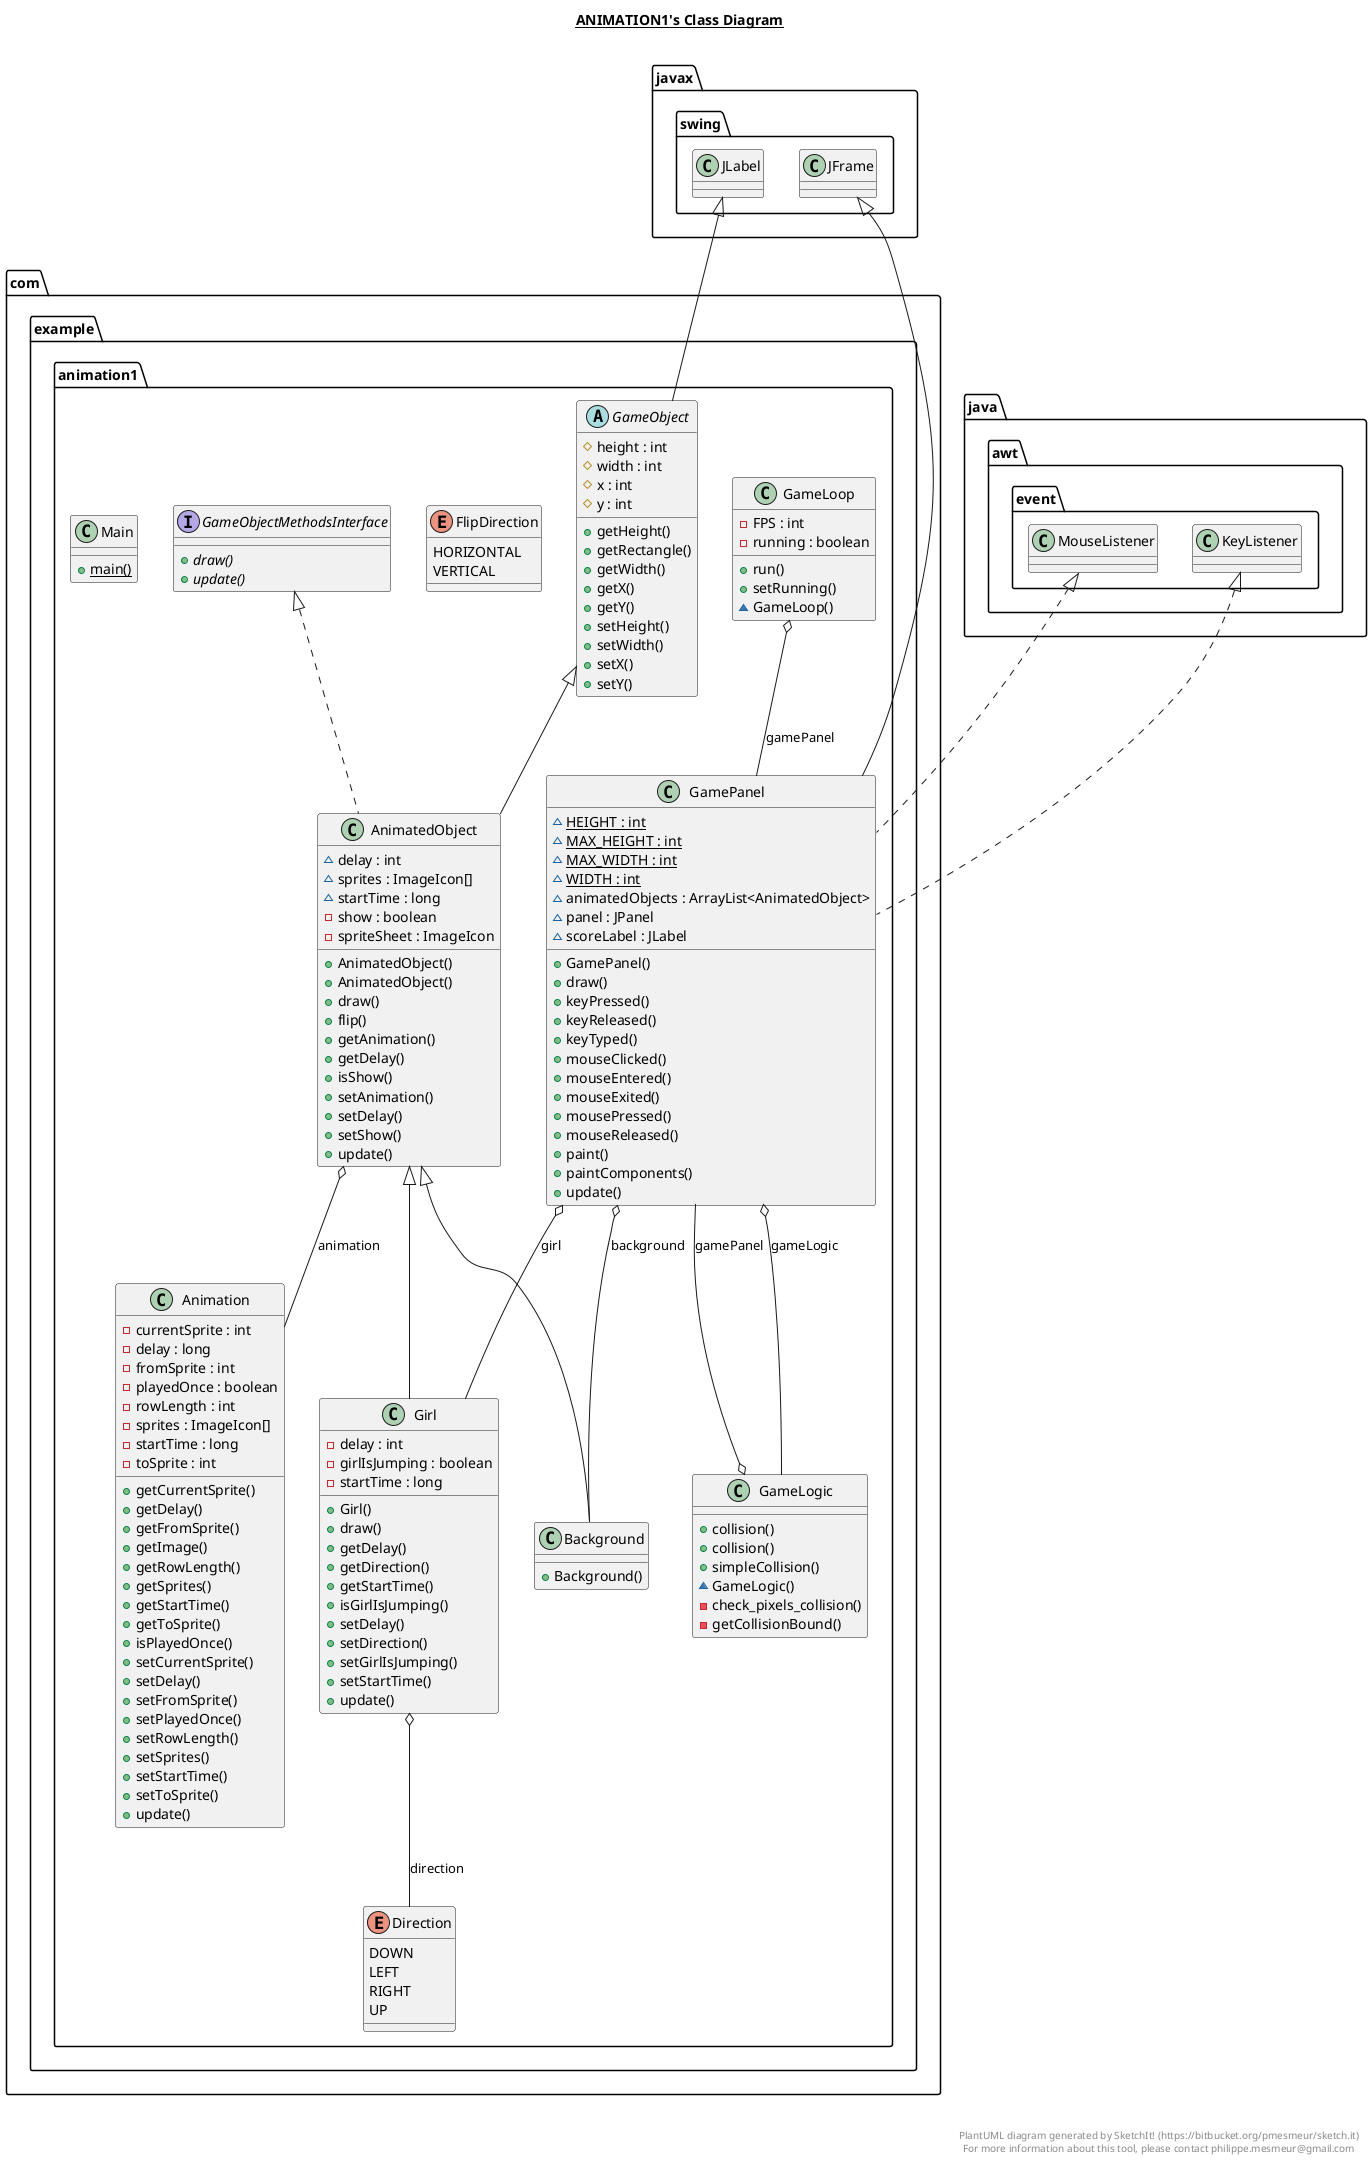 @startuml

title __ANIMATION1's Class Diagram__\n

  namespace com.example.animation1 {
    class com.example.animation1.AnimatedObject {
        ~ delay : int
        ~ sprites : ImageIcon[]
        ~ startTime : long
        - show : boolean
        - spriteSheet : ImageIcon
        + AnimatedObject()
        + AnimatedObject()
        + draw()
        + flip()
        + getAnimation()
        + getDelay()
        + isShow()
        + setAnimation()
        + setDelay()
        + setShow()
        + update()
    }
  }
  

  namespace com.example.animation1 {
    class com.example.animation1.Animation {
        - currentSprite : int
        - delay : long
        - fromSprite : int
        - playedOnce : boolean
        - rowLength : int
        - sprites : ImageIcon[]
        - startTime : long
        - toSprite : int
        + getCurrentSprite()
        + getDelay()
        + getFromSprite()
        + getImage()
        + getRowLength()
        + getSprites()
        + getStartTime()
        + getToSprite()
        + isPlayedOnce()
        + setCurrentSprite()
        + setDelay()
        + setFromSprite()
        + setPlayedOnce()
        + setRowLength()
        + setSprites()
        + setStartTime()
        + setToSprite()
        + update()
    }
  }
  

  namespace com.example.animation1 {
    class com.example.animation1.Background {
        + Background()
    }
  }
  

  namespace com.example.animation1 {
    enum Direction {
      DOWN
      LEFT
      RIGHT
      UP
    }
  }
  

  namespace com.example.animation1 {
    enum FlipDirection {
      HORIZONTAL
      VERTICAL
    }
  }
  

  namespace com.example.animation1 {
    class com.example.animation1.GameLogic {
        + collision()
        + collision()
        + simpleCollision()
        ~ GameLogic()
        - check_pixels_collision()
        - getCollisionBound()
    }
  }
  

  namespace com.example.animation1 {
    class com.example.animation1.GameLoop {
        - FPS : int
        - running : boolean
        + run()
        + setRunning()
        ~ GameLoop()
    }
  }
  

  namespace com.example.animation1 {
    abstract class com.example.animation1.GameObject {
        # height : int
        # width : int
        # x : int
        # y : int
        + getHeight()
        + getRectangle()
        + getWidth()
        + getX()
        + getY()
        + setHeight()
        + setWidth()
        + setX()
        + setY()
    }
  }
  

  namespace com.example.animation1 {
    interface com.example.animation1.GameObjectMethodsInterface {
        {abstract} + draw()
        {abstract} + update()
    }
  }
  

  namespace com.example.animation1 {
    class com.example.animation1.GamePanel {
        {static} ~ HEIGHT : int
        {static} ~ MAX_HEIGHT : int
        {static} ~ MAX_WIDTH : int
        {static} ~ WIDTH : int
        ~ animatedObjects : ArrayList<AnimatedObject>
        ~ panel : JPanel
        ~ scoreLabel : JLabel
        + GamePanel()
        + draw()
        + keyPressed()
        + keyReleased()
        + keyTyped()
        + mouseClicked()
        + mouseEntered()
        + mouseExited()
        + mousePressed()
        + mouseReleased()
        + paint()
        + paintComponents()
        + update()
    }
  }
  

  namespace com.example.animation1 {
    class com.example.animation1.Girl {
        - delay : int
        - girlIsJumping : boolean
        - startTime : long
        + Girl()
        + draw()
        + getDelay()
        + getDirection()
        + getStartTime()
        + isGirlIsJumping()
        + setDelay()
        + setDirection()
        + setGirlIsJumping()
        + setStartTime()
        + update()
    }
  }
  

  namespace com.example.animation1 {
    class com.example.animation1.Main {
        {static} + main()
    }
  }
  

  com.example.animation1.AnimatedObject .up.|> com.example.animation1.GameObjectMethodsInterface
  com.example.animation1.AnimatedObject -up-|> com.example.animation1.GameObject
  com.example.animation1.AnimatedObject o-- com.example.animation1.Animation : animation
  com.example.animation1.Background -up-|> com.example.animation1.AnimatedObject
  com.example.animation1.GameLogic o-- com.example.animation1.GamePanel : gamePanel
  com.example.animation1.GameLoop o-- com.example.animation1.GamePanel : gamePanel
  com.example.animation1.GameObject -up-|> javax.swing.JLabel
  com.example.animation1.GamePanel .up.|> java.awt.event.KeyListener
  com.example.animation1.GamePanel .up.|> java.awt.event.MouseListener
  com.example.animation1.GamePanel -up-|> javax.swing.JFrame
  com.example.animation1.GamePanel o-- com.example.animation1.Background : background
  com.example.animation1.GamePanel o-- com.example.animation1.GameLogic : gameLogic
  com.example.animation1.GamePanel o-- com.example.animation1.Girl : girl
  com.example.animation1.Girl -up-|> com.example.animation1.AnimatedObject
  com.example.animation1.Girl o-- com.example.animation1.Direction : direction


right footer


PlantUML diagram generated by SketchIt! (https://bitbucket.org/pmesmeur/sketch.it)
For more information about this tool, please contact philippe.mesmeur@gmail.com
endfooter

@enduml
